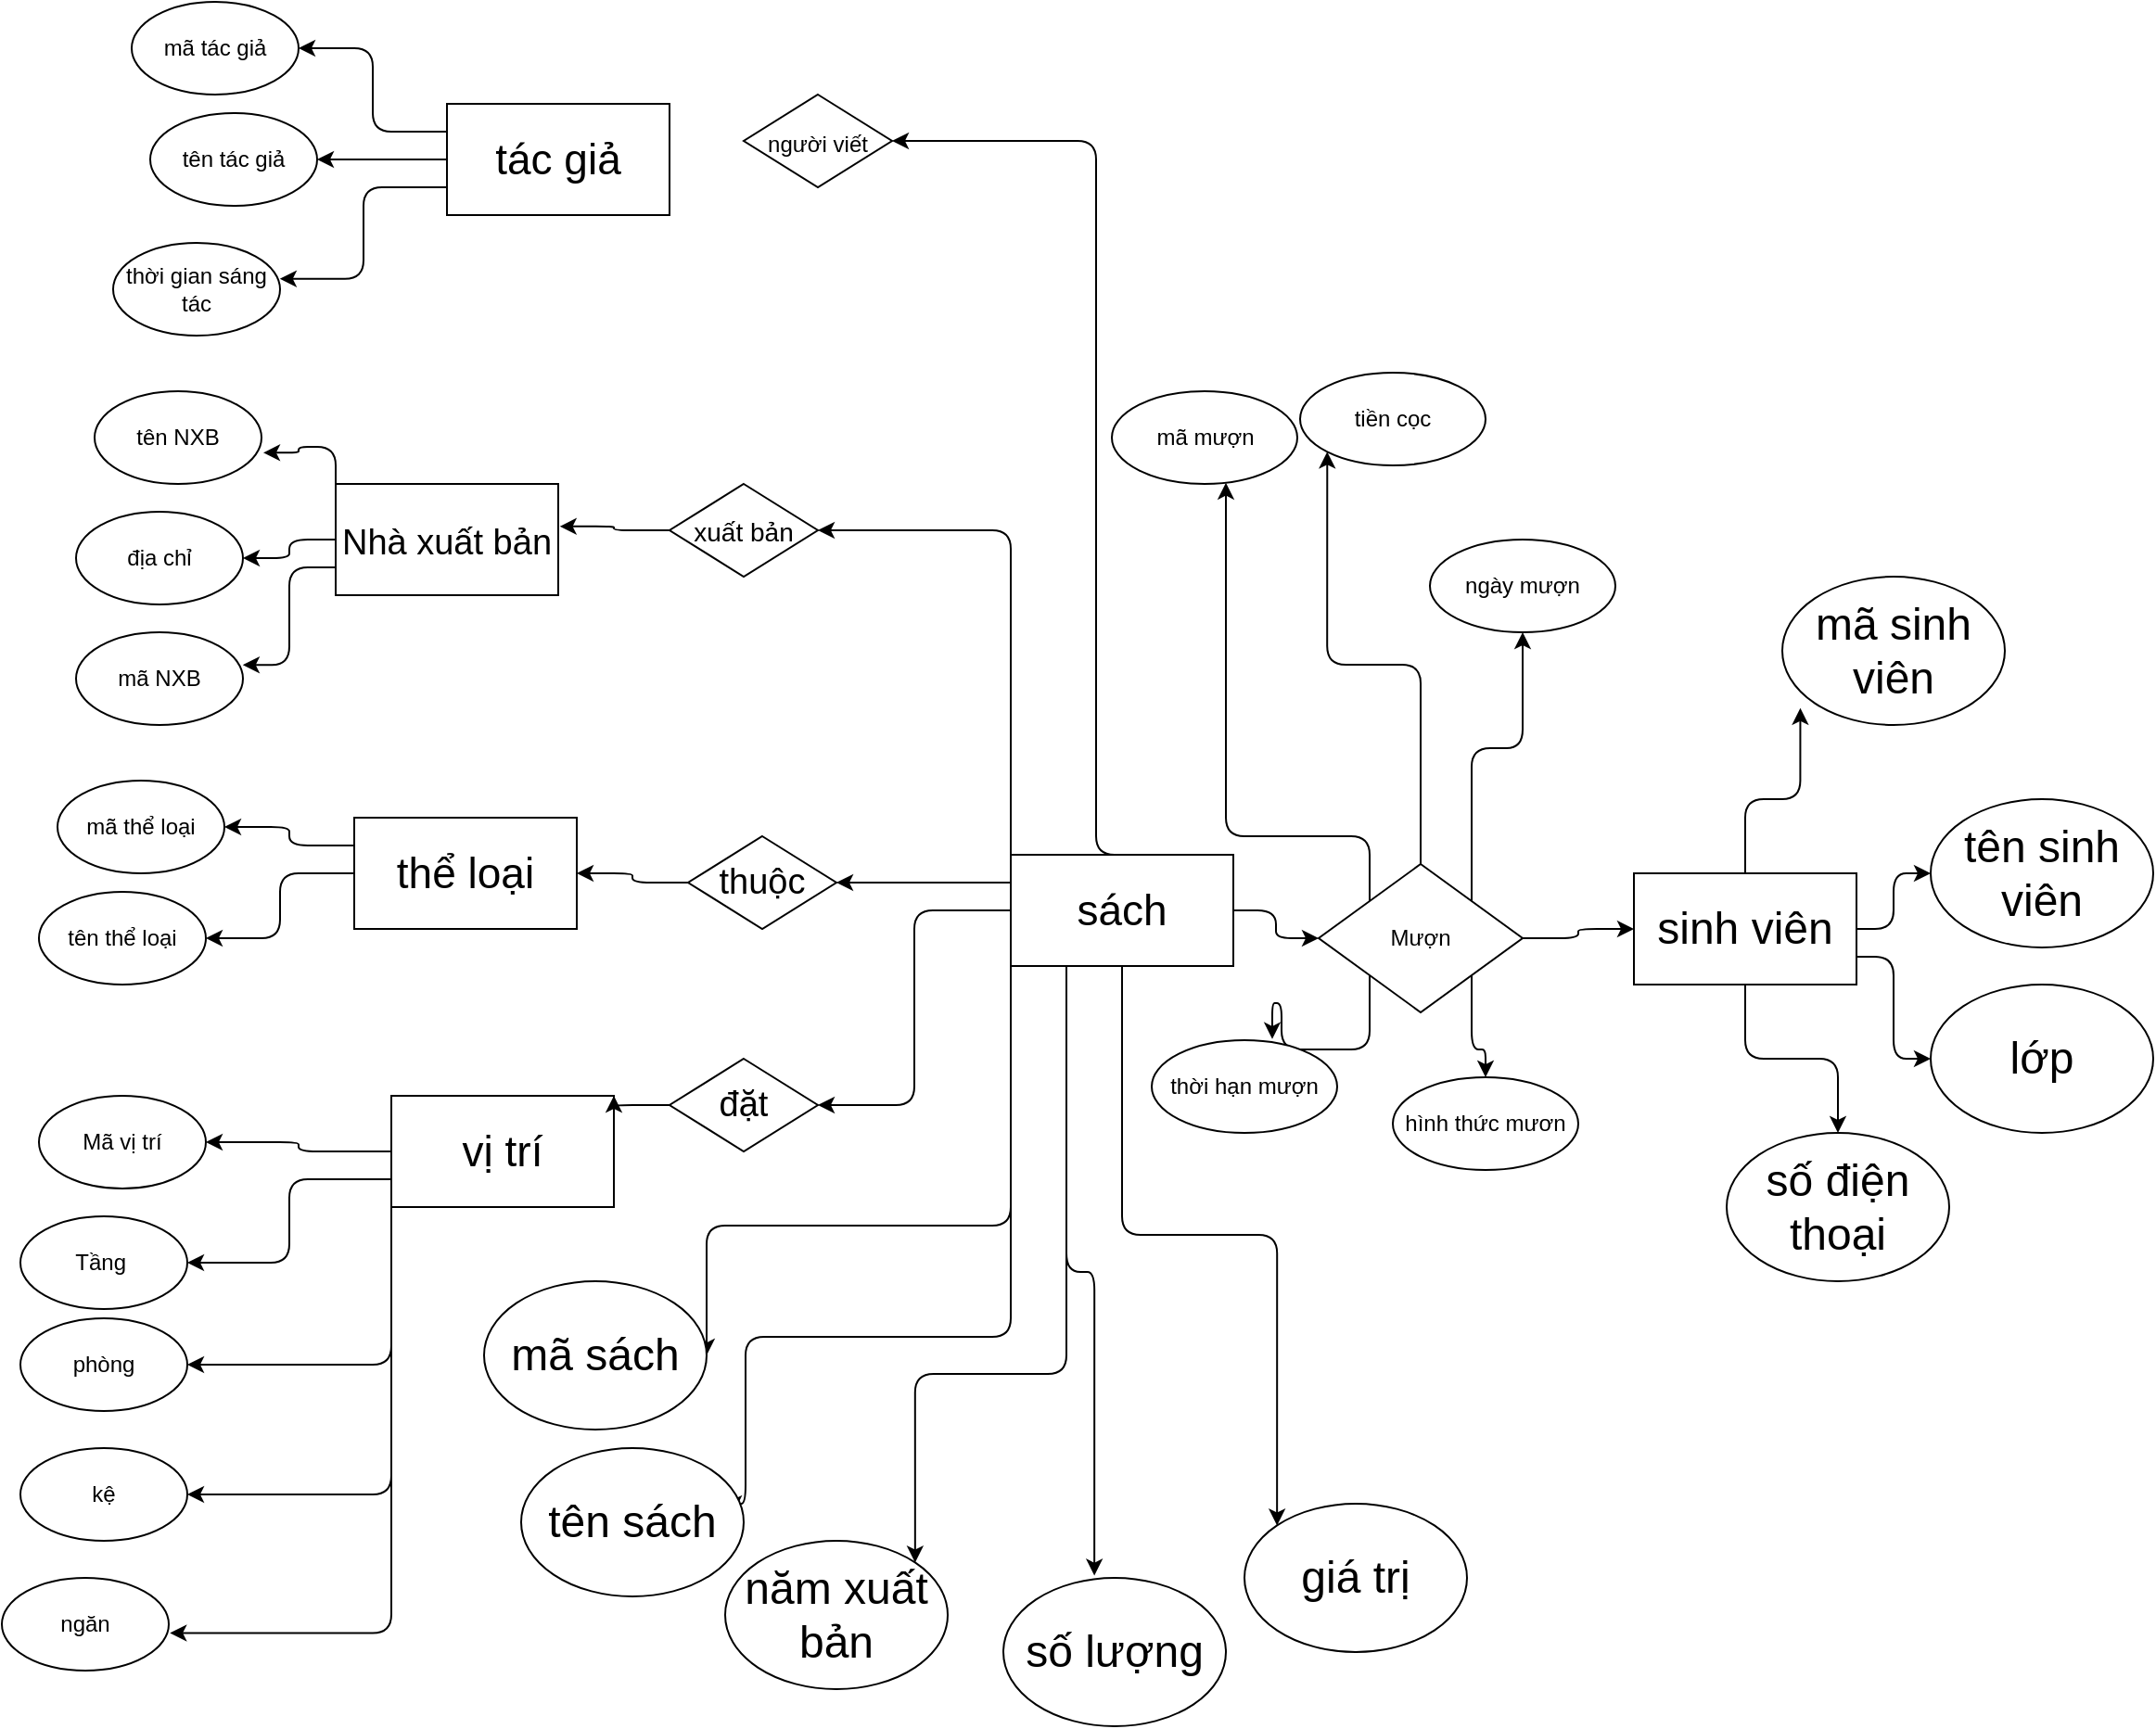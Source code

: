 <mxfile version="16.4.3" type="github">
  <diagram id="JXB2uNUG1lMiHSOFnsd8" name="Page-1">
    <mxGraphModel dx="2756" dy="2312" grid="1" gridSize="10" guides="1" tooltips="1" connect="1" arrows="1" fold="1" page="1" pageScale="1" pageWidth="827" pageHeight="1169" math="0" shadow="0">
      <root>
        <mxCell id="0" />
        <mxCell id="1" parent="0" />
        <mxCell id="igdBZrubvWAaBo7rHXdO-22" style="edgeStyle=orthogonalEdgeStyle;curved=0;rounded=1;sketch=0;orthogonalLoop=1;jettySize=auto;html=1;exitX=0.75;exitY=0;exitDx=0;exitDy=0;entryX=1;entryY=0.5;entryDx=0;entryDy=0;" edge="1" parent="1" source="igdBZrubvWAaBo7rHXdO-4" target="igdBZrubvWAaBo7rHXdO-12">
          <mxGeometry relative="1" as="geometry">
            <Array as="points">
              <mxPoint x="-190" y="120" />
            </Array>
          </mxGeometry>
        </mxCell>
        <mxCell id="igdBZrubvWAaBo7rHXdO-69" style="edgeStyle=orthogonalEdgeStyle;curved=0;rounded=1;sketch=0;orthogonalLoop=1;jettySize=auto;html=1;exitX=1;exitY=0.5;exitDx=0;exitDy=0;entryX=0;entryY=0.5;entryDx=0;entryDy=0;" edge="1" parent="1" source="igdBZrubvWAaBo7rHXdO-4" target="igdBZrubvWAaBo7rHXdO-24">
          <mxGeometry relative="1" as="geometry" />
        </mxCell>
        <mxCell id="igdBZrubvWAaBo7rHXdO-114" style="edgeStyle=orthogonalEdgeStyle;curved=0;rounded=1;sketch=0;orthogonalLoop=1;jettySize=auto;html=1;exitX=0;exitY=0;exitDx=0;exitDy=0;entryX=1;entryY=0.5;entryDx=0;entryDy=0;" edge="1" parent="1" source="igdBZrubvWAaBo7rHXdO-4" target="igdBZrubvWAaBo7rHXdO-13">
          <mxGeometry relative="1" as="geometry" />
        </mxCell>
        <mxCell id="igdBZrubvWAaBo7rHXdO-115" style="edgeStyle=orthogonalEdgeStyle;curved=0;rounded=1;sketch=0;orthogonalLoop=1;jettySize=auto;html=1;exitX=0;exitY=0.25;exitDx=0;exitDy=0;entryX=1;entryY=0.5;entryDx=0;entryDy=0;" edge="1" parent="1" source="igdBZrubvWAaBo7rHXdO-4" target="igdBZrubvWAaBo7rHXdO-14">
          <mxGeometry relative="1" as="geometry" />
        </mxCell>
        <mxCell id="igdBZrubvWAaBo7rHXdO-118" style="edgeStyle=orthogonalEdgeStyle;curved=0;rounded=1;sketch=0;orthogonalLoop=1;jettySize=auto;html=1;exitX=0;exitY=0.5;exitDx=0;exitDy=0;entryX=1;entryY=0.5;entryDx=0;entryDy=0;" edge="1" parent="1" source="igdBZrubvWAaBo7rHXdO-4" target="igdBZrubvWAaBo7rHXdO-15">
          <mxGeometry relative="1" as="geometry" />
        </mxCell>
        <mxCell id="igdBZrubvWAaBo7rHXdO-129" style="edgeStyle=orthogonalEdgeStyle;curved=0;rounded=1;sketch=0;orthogonalLoop=1;jettySize=auto;html=1;exitX=0;exitY=1;exitDx=0;exitDy=0;entryX=1;entryY=0.5;entryDx=0;entryDy=0;fontSize=24;" edge="1" parent="1" source="igdBZrubvWAaBo7rHXdO-4" target="igdBZrubvWAaBo7rHXdO-125">
          <mxGeometry relative="1" as="geometry">
            <Array as="points">
              <mxPoint x="-236" y="320" />
              <mxPoint x="-400" y="320" />
            </Array>
          </mxGeometry>
        </mxCell>
        <mxCell id="igdBZrubvWAaBo7rHXdO-130" style="edgeStyle=orthogonalEdgeStyle;curved=0;rounded=1;sketch=0;orthogonalLoop=1;jettySize=auto;html=1;exitX=0;exitY=1;exitDx=0;exitDy=0;fontSize=24;" edge="1" parent="1" source="igdBZrubvWAaBo7rHXdO-4">
          <mxGeometry relative="1" as="geometry">
            <mxPoint x="-390" y="470" as="targetPoint" />
            <Array as="points">
              <mxPoint x="-236" y="380" />
              <mxPoint x="-379" y="380" />
            </Array>
          </mxGeometry>
        </mxCell>
        <mxCell id="igdBZrubvWAaBo7rHXdO-131" style="edgeStyle=orthogonalEdgeStyle;curved=0;rounded=1;sketch=0;orthogonalLoop=1;jettySize=auto;html=1;exitX=0.25;exitY=1;exitDx=0;exitDy=0;entryX=1;entryY=0;entryDx=0;entryDy=0;fontSize=24;" edge="1" parent="1" source="igdBZrubvWAaBo7rHXdO-4" target="igdBZrubvWAaBo7rHXdO-128">
          <mxGeometry relative="1" as="geometry">
            <Array as="points">
              <mxPoint x="-206" y="400" />
              <mxPoint x="-288" y="400" />
            </Array>
          </mxGeometry>
        </mxCell>
        <mxCell id="igdBZrubvWAaBo7rHXdO-132" style="edgeStyle=orthogonalEdgeStyle;curved=0;rounded=1;sketch=0;orthogonalLoop=1;jettySize=auto;html=1;exitX=0.25;exitY=1;exitDx=0;exitDy=0;entryX=0.409;entryY=-0.015;entryDx=0;entryDy=0;entryPerimeter=0;fontSize=24;" edge="1" parent="1" source="igdBZrubvWAaBo7rHXdO-4" target="igdBZrubvWAaBo7rHXdO-122">
          <mxGeometry relative="1" as="geometry" />
        </mxCell>
        <mxCell id="igdBZrubvWAaBo7rHXdO-133" style="edgeStyle=orthogonalEdgeStyle;curved=0;rounded=1;sketch=0;orthogonalLoop=1;jettySize=auto;html=1;exitX=0.5;exitY=1;exitDx=0;exitDy=0;entryX=0;entryY=0;entryDx=0;entryDy=0;fontSize=24;" edge="1" parent="1" source="igdBZrubvWAaBo7rHXdO-4" target="igdBZrubvWAaBo7rHXdO-127">
          <mxGeometry relative="1" as="geometry" />
        </mxCell>
        <mxCell id="igdBZrubvWAaBo7rHXdO-4" value="sách" style="rounded=0;whiteSpace=wrap;html=1;sketch=0;fontSize=23;" vertex="1" parent="1">
          <mxGeometry x="-236" y="120" width="120" height="60" as="geometry" />
        </mxCell>
        <mxCell id="igdBZrubvWAaBo7rHXdO-97" style="edgeStyle=orthogonalEdgeStyle;curved=0;rounded=1;sketch=0;orthogonalLoop=1;jettySize=auto;html=1;exitX=0;exitY=0.5;exitDx=0;exitDy=0;entryX=1;entryY=0.5;entryDx=0;entryDy=0;" edge="1" parent="1" source="igdBZrubvWAaBo7rHXdO-8" target="igdBZrubvWAaBo7rHXdO-36">
          <mxGeometry relative="1" as="geometry" />
        </mxCell>
        <mxCell id="igdBZrubvWAaBo7rHXdO-98" style="edgeStyle=orthogonalEdgeStyle;curved=0;rounded=1;sketch=0;orthogonalLoop=1;jettySize=auto;html=1;exitX=0;exitY=0.75;exitDx=0;exitDy=0;entryX=0.999;entryY=0.352;entryDx=0;entryDy=0;entryPerimeter=0;" edge="1" parent="1" source="igdBZrubvWAaBo7rHXdO-8" target="igdBZrubvWAaBo7rHXdO-35">
          <mxGeometry relative="1" as="geometry" />
        </mxCell>
        <mxCell id="igdBZrubvWAaBo7rHXdO-99" style="edgeStyle=orthogonalEdgeStyle;curved=0;rounded=1;sketch=0;orthogonalLoop=1;jettySize=auto;html=1;exitX=0;exitY=0;exitDx=0;exitDy=0;entryX=1.011;entryY=0.663;entryDx=0;entryDy=0;entryPerimeter=0;" edge="1" parent="1" source="igdBZrubvWAaBo7rHXdO-8" target="igdBZrubvWAaBo7rHXdO-37">
          <mxGeometry relative="1" as="geometry" />
        </mxCell>
        <mxCell id="igdBZrubvWAaBo7rHXdO-8" value="&lt;font style=&quot;font-size: 19px&quot;&gt;Nhà xuất bản&lt;/font&gt;" style="rounded=0;whiteSpace=wrap;html=1;sketch=0;fontSize=23;" vertex="1" parent="1">
          <mxGeometry x="-600" y="-80" width="120" height="60" as="geometry" />
        </mxCell>
        <mxCell id="igdBZrubvWAaBo7rHXdO-100" style="edgeStyle=orthogonalEdgeStyle;curved=0;rounded=1;sketch=0;orthogonalLoop=1;jettySize=auto;html=1;exitX=0;exitY=0.5;exitDx=0;exitDy=0;entryX=1;entryY=0.5;entryDx=0;entryDy=0;" edge="1" parent="1" source="igdBZrubvWAaBo7rHXdO-9" target="igdBZrubvWAaBo7rHXdO-43">
          <mxGeometry relative="1" as="geometry" />
        </mxCell>
        <mxCell id="igdBZrubvWAaBo7rHXdO-101" style="edgeStyle=orthogonalEdgeStyle;curved=0;rounded=1;sketch=0;orthogonalLoop=1;jettySize=auto;html=1;exitX=0;exitY=0.25;exitDx=0;exitDy=0;" edge="1" parent="1" source="igdBZrubvWAaBo7rHXdO-9" target="igdBZrubvWAaBo7rHXdO-44">
          <mxGeometry relative="1" as="geometry" />
        </mxCell>
        <mxCell id="igdBZrubvWAaBo7rHXdO-9" value="thể loại" style="rounded=0;whiteSpace=wrap;html=1;sketch=0;fontSize=23;" vertex="1" parent="1">
          <mxGeometry x="-590" y="100" width="120" height="60" as="geometry" />
        </mxCell>
        <mxCell id="igdBZrubvWAaBo7rHXdO-104" style="edgeStyle=orthogonalEdgeStyle;curved=0;rounded=1;sketch=0;orthogonalLoop=1;jettySize=auto;html=1;exitX=0;exitY=0.5;exitDx=0;exitDy=0;entryX=1;entryY=0.5;entryDx=0;entryDy=0;" edge="1" parent="1" source="igdBZrubvWAaBo7rHXdO-10" target="igdBZrubvWAaBo7rHXdO-47">
          <mxGeometry relative="1" as="geometry" />
        </mxCell>
        <mxCell id="igdBZrubvWAaBo7rHXdO-105" style="edgeStyle=orthogonalEdgeStyle;curved=0;rounded=1;sketch=0;orthogonalLoop=1;jettySize=auto;html=1;exitX=0;exitY=0.75;exitDx=0;exitDy=0;entryX=1;entryY=0.5;entryDx=0;entryDy=0;" edge="1" parent="1" source="igdBZrubvWAaBo7rHXdO-10" target="igdBZrubvWAaBo7rHXdO-50">
          <mxGeometry relative="1" as="geometry" />
        </mxCell>
        <mxCell id="igdBZrubvWAaBo7rHXdO-107" style="edgeStyle=orthogonalEdgeStyle;curved=0;rounded=1;sketch=0;orthogonalLoop=1;jettySize=auto;html=1;exitX=0;exitY=1;exitDx=0;exitDy=0;entryX=1;entryY=0.5;entryDx=0;entryDy=0;" edge="1" parent="1" source="igdBZrubvWAaBo7rHXdO-10" target="igdBZrubvWAaBo7rHXdO-52">
          <mxGeometry relative="1" as="geometry" />
        </mxCell>
        <mxCell id="igdBZrubvWAaBo7rHXdO-110" style="edgeStyle=orthogonalEdgeStyle;curved=0;rounded=1;sketch=0;orthogonalLoop=1;jettySize=auto;html=1;exitX=0;exitY=1;exitDx=0;exitDy=0;entryX=1;entryY=0.5;entryDx=0;entryDy=0;" edge="1" parent="1" source="igdBZrubvWAaBo7rHXdO-10" target="igdBZrubvWAaBo7rHXdO-51">
          <mxGeometry relative="1" as="geometry" />
        </mxCell>
        <mxCell id="igdBZrubvWAaBo7rHXdO-112" style="edgeStyle=orthogonalEdgeStyle;curved=0;rounded=1;sketch=0;orthogonalLoop=1;jettySize=auto;html=1;exitX=0;exitY=1;exitDx=0;exitDy=0;entryX=1.007;entryY=0.594;entryDx=0;entryDy=0;entryPerimeter=0;" edge="1" parent="1" source="igdBZrubvWAaBo7rHXdO-10" target="igdBZrubvWAaBo7rHXdO-53">
          <mxGeometry relative="1" as="geometry" />
        </mxCell>
        <mxCell id="igdBZrubvWAaBo7rHXdO-10" value="vị trí" style="rounded=0;whiteSpace=wrap;html=1;sketch=0;fontSize=23;" vertex="1" parent="1">
          <mxGeometry x="-570" y="250" width="120" height="60" as="geometry" />
        </mxCell>
        <mxCell id="igdBZrubvWAaBo7rHXdO-12" value="&lt;font style=&quot;font-size: 12px&quot;&gt;người viết&lt;/font&gt;" style="rhombus;whiteSpace=wrap;html=1;rounded=0;sketch=0;fontSize=19;" vertex="1" parent="1">
          <mxGeometry x="-380" y="-290" width="80" height="50" as="geometry" />
        </mxCell>
        <mxCell id="igdBZrubvWAaBo7rHXdO-113" style="edgeStyle=orthogonalEdgeStyle;curved=0;rounded=1;sketch=0;orthogonalLoop=1;jettySize=auto;html=1;exitX=0;exitY=0.5;exitDx=0;exitDy=0;entryX=1.007;entryY=0.382;entryDx=0;entryDy=0;entryPerimeter=0;" edge="1" parent="1" source="igdBZrubvWAaBo7rHXdO-13" target="igdBZrubvWAaBo7rHXdO-8">
          <mxGeometry relative="1" as="geometry" />
        </mxCell>
        <mxCell id="igdBZrubvWAaBo7rHXdO-13" value="&lt;font style=&quot;font-size: 14px&quot;&gt;xuất bản&lt;/font&gt;" style="rhombus;whiteSpace=wrap;html=1;rounded=0;sketch=0;fontSize=19;" vertex="1" parent="1">
          <mxGeometry x="-420" y="-80" width="80" height="50" as="geometry" />
        </mxCell>
        <mxCell id="igdBZrubvWAaBo7rHXdO-116" style="edgeStyle=orthogonalEdgeStyle;curved=0;rounded=1;sketch=0;orthogonalLoop=1;jettySize=auto;html=1;exitX=0;exitY=0.5;exitDx=0;exitDy=0;entryX=1;entryY=0.5;entryDx=0;entryDy=0;" edge="1" parent="1" source="igdBZrubvWAaBo7rHXdO-14" target="igdBZrubvWAaBo7rHXdO-9">
          <mxGeometry relative="1" as="geometry" />
        </mxCell>
        <mxCell id="igdBZrubvWAaBo7rHXdO-14" value="thuộc" style="rhombus;whiteSpace=wrap;html=1;rounded=0;sketch=0;fontSize=19;" vertex="1" parent="1">
          <mxGeometry x="-410" y="110" width="80" height="50" as="geometry" />
        </mxCell>
        <mxCell id="igdBZrubvWAaBo7rHXdO-120" style="edgeStyle=orthogonalEdgeStyle;curved=0;rounded=1;sketch=0;orthogonalLoop=1;jettySize=auto;html=1;exitX=0;exitY=0.5;exitDx=0;exitDy=0;entryX=1;entryY=0;entryDx=0;entryDy=0;" edge="1" parent="1" source="igdBZrubvWAaBo7rHXdO-15" target="igdBZrubvWAaBo7rHXdO-10">
          <mxGeometry relative="1" as="geometry" />
        </mxCell>
        <mxCell id="igdBZrubvWAaBo7rHXdO-15" value="đặt" style="rhombus;whiteSpace=wrap;html=1;rounded=0;sketch=0;fontSize=19;" vertex="1" parent="1">
          <mxGeometry x="-420" y="230" width="80" height="50" as="geometry" />
        </mxCell>
        <mxCell id="igdBZrubvWAaBo7rHXdO-77" style="edgeStyle=orthogonalEdgeStyle;curved=0;rounded=1;sketch=0;orthogonalLoop=1;jettySize=auto;html=1;exitX=1;exitY=0;exitDx=0;exitDy=0;" edge="1" parent="1" source="igdBZrubvWAaBo7rHXdO-24" target="igdBZrubvWAaBo7rHXdO-72">
          <mxGeometry relative="1" as="geometry" />
        </mxCell>
        <mxCell id="igdBZrubvWAaBo7rHXdO-81" style="edgeStyle=orthogonalEdgeStyle;curved=0;rounded=1;sketch=0;orthogonalLoop=1;jettySize=auto;html=1;exitX=0;exitY=0;exitDx=0;exitDy=0;" edge="1" parent="1" source="igdBZrubvWAaBo7rHXdO-24" target="igdBZrubvWAaBo7rHXdO-70">
          <mxGeometry relative="1" as="geometry">
            <Array as="points">
              <mxPoint x="-43" y="110" />
              <mxPoint x="-120" y="110" />
            </Array>
          </mxGeometry>
        </mxCell>
        <mxCell id="igdBZrubvWAaBo7rHXdO-85" style="edgeStyle=orthogonalEdgeStyle;curved=0;rounded=1;sketch=0;orthogonalLoop=1;jettySize=auto;html=1;exitX=0.5;exitY=0;exitDx=0;exitDy=0;entryX=0;entryY=1;entryDx=0;entryDy=0;" edge="1" parent="1" source="igdBZrubvWAaBo7rHXdO-24" target="igdBZrubvWAaBo7rHXdO-82">
          <mxGeometry relative="1" as="geometry" />
        </mxCell>
        <mxCell id="igdBZrubvWAaBo7rHXdO-134" style="edgeStyle=orthogonalEdgeStyle;curved=0;rounded=1;sketch=0;orthogonalLoop=1;jettySize=auto;html=1;exitX=0;exitY=1;exitDx=0;exitDy=0;entryX=0.65;entryY=-0.012;entryDx=0;entryDy=0;entryPerimeter=0;fontSize=24;" edge="1" parent="1" source="igdBZrubvWAaBo7rHXdO-24" target="igdBZrubvWAaBo7rHXdO-73">
          <mxGeometry relative="1" as="geometry" />
        </mxCell>
        <mxCell id="igdBZrubvWAaBo7rHXdO-135" style="edgeStyle=orthogonalEdgeStyle;curved=0;rounded=1;sketch=0;orthogonalLoop=1;jettySize=auto;html=1;exitX=1;exitY=1;exitDx=0;exitDy=0;fontSize=24;" edge="1" parent="1" source="igdBZrubvWAaBo7rHXdO-24" target="igdBZrubvWAaBo7rHXdO-74">
          <mxGeometry relative="1" as="geometry" />
        </mxCell>
        <mxCell id="igdBZrubvWAaBo7rHXdO-137" style="edgeStyle=orthogonalEdgeStyle;curved=0;rounded=1;sketch=0;orthogonalLoop=1;jettySize=auto;html=1;exitX=1;exitY=0.5;exitDx=0;exitDy=0;entryX=0;entryY=0.5;entryDx=0;entryDy=0;fontSize=24;" edge="1" parent="1" source="igdBZrubvWAaBo7rHXdO-24" target="igdBZrubvWAaBo7rHXdO-136">
          <mxGeometry relative="1" as="geometry" />
        </mxCell>
        <mxCell id="igdBZrubvWAaBo7rHXdO-24" value="Mượn" style="rhombus;whiteSpace=wrap;html=1;rounded=0;sketch=0;fontSize=12;" vertex="1" parent="1">
          <mxGeometry x="-70" y="125" width="110" height="80" as="geometry" />
        </mxCell>
        <mxCell id="igdBZrubvWAaBo7rHXdO-30" value="tên tác giả" style="ellipse;whiteSpace=wrap;html=1;rounded=0;sketch=0;" vertex="1" parent="1">
          <mxGeometry x="-700" y="-280" width="90" height="50" as="geometry" />
        </mxCell>
        <mxCell id="igdBZrubvWAaBo7rHXdO-33" value="thời gian sáng tác" style="ellipse;whiteSpace=wrap;html=1;rounded=0;sketch=0;" vertex="1" parent="1">
          <mxGeometry x="-720" y="-210" width="90" height="50" as="geometry" />
        </mxCell>
        <mxCell id="igdBZrubvWAaBo7rHXdO-35" value="mã NXB" style="ellipse;whiteSpace=wrap;html=1;rounded=0;sketch=0;" vertex="1" parent="1">
          <mxGeometry x="-740" width="90" height="50" as="geometry" />
        </mxCell>
        <mxCell id="igdBZrubvWAaBo7rHXdO-36" value="địa chỉ" style="ellipse;whiteSpace=wrap;html=1;rounded=0;sketch=0;" vertex="1" parent="1">
          <mxGeometry x="-740" y="-65" width="90" height="50" as="geometry" />
        </mxCell>
        <mxCell id="igdBZrubvWAaBo7rHXdO-37" value="tên NXB" style="ellipse;whiteSpace=wrap;html=1;rounded=0;sketch=0;" vertex="1" parent="1">
          <mxGeometry x="-730" y="-130" width="90" height="50" as="geometry" />
        </mxCell>
        <mxCell id="igdBZrubvWAaBo7rHXdO-43" value="tên thể loại" style="ellipse;whiteSpace=wrap;html=1;rounded=0;sketch=0;" vertex="1" parent="1">
          <mxGeometry x="-760" y="140" width="90" height="50" as="geometry" />
        </mxCell>
        <mxCell id="igdBZrubvWAaBo7rHXdO-44" value="mã thể loại" style="ellipse;whiteSpace=wrap;html=1;rounded=0;sketch=0;" vertex="1" parent="1">
          <mxGeometry x="-750" y="80" width="90" height="50" as="geometry" />
        </mxCell>
        <mxCell id="igdBZrubvWAaBo7rHXdO-47" value="Mã vị trí" style="ellipse;whiteSpace=wrap;html=1;rounded=0;sketch=0;" vertex="1" parent="1">
          <mxGeometry x="-760" y="250" width="90" height="50" as="geometry" />
        </mxCell>
        <mxCell id="igdBZrubvWAaBo7rHXdO-50" value="Tầng&amp;nbsp;" style="ellipse;whiteSpace=wrap;html=1;rounded=0;sketch=0;" vertex="1" parent="1">
          <mxGeometry x="-770" y="315" width="90" height="50" as="geometry" />
        </mxCell>
        <mxCell id="igdBZrubvWAaBo7rHXdO-51" value="phòng" style="ellipse;whiteSpace=wrap;html=1;rounded=0;sketch=0;" vertex="1" parent="1">
          <mxGeometry x="-770" y="370" width="90" height="50" as="geometry" />
        </mxCell>
        <mxCell id="igdBZrubvWAaBo7rHXdO-52" value="kệ" style="ellipse;whiteSpace=wrap;html=1;rounded=0;sketch=0;" vertex="1" parent="1">
          <mxGeometry x="-770" y="440" width="90" height="50" as="geometry" />
        </mxCell>
        <mxCell id="igdBZrubvWAaBo7rHXdO-53" value="ngăn" style="ellipse;whiteSpace=wrap;html=1;rounded=0;sketch=0;" vertex="1" parent="1">
          <mxGeometry x="-780" y="510" width="90" height="50" as="geometry" />
        </mxCell>
        <mxCell id="igdBZrubvWAaBo7rHXdO-61" value="mã tác giả&lt;span style=&quot;color: rgba(0 , 0 , 0 , 0) ; font-family: monospace ; font-size: 0px&quot;&gt;%3CmxGraphModel%3E%3Croot%3E%3CmxCell%20id%3D%220%22%2F%3E%3CmxCell%20id%3D%221%22%20parent%3D%220%22%2F%3E%3CmxCell%20id%3D%222%22%20value%3D%22%22%20style%3D%22rhombus%3BwhiteSpace%3Dwrap%3Bhtml%3D1%3Brounded%3D0%3Bsketch%3D0%3BfontSize%3D19%3B%22%20vertex%3D%221%22%20parent%3D%221%22%3E%3CmxGeometry%20x%3D%22360%22%20y%3D%22110%22%20width%3D%2280%22%20height%3D%2250%22%20as%3D%22geometry%22%2F%3E%3C%2FmxCell%3E%3C%2Froot%3E%3C%2FmxGraphModel%3E&lt;/span&gt;" style="ellipse;whiteSpace=wrap;html=1;rounded=0;sketch=0;" vertex="1" parent="1">
          <mxGeometry x="-710" y="-340" width="90" height="50" as="geometry" />
        </mxCell>
        <mxCell id="igdBZrubvWAaBo7rHXdO-70" value="mã mượn" style="ellipse;whiteSpace=wrap;html=1;rounded=0;sketch=0;" vertex="1" parent="1">
          <mxGeometry x="-181.5" y="-130" width="100" height="50" as="geometry" />
        </mxCell>
        <mxCell id="igdBZrubvWAaBo7rHXdO-72" value="ngày mượn" style="ellipse;whiteSpace=wrap;html=1;rounded=0;sketch=0;" vertex="1" parent="1">
          <mxGeometry x="-10" y="-50" width="100" height="50" as="geometry" />
        </mxCell>
        <mxCell id="igdBZrubvWAaBo7rHXdO-73" value="thời hạn mượn" style="ellipse;whiteSpace=wrap;html=1;rounded=0;sketch=0;" vertex="1" parent="1">
          <mxGeometry x="-160" y="220" width="100" height="50" as="geometry" />
        </mxCell>
        <mxCell id="igdBZrubvWAaBo7rHXdO-74" value="hình thức mươn" style="ellipse;whiteSpace=wrap;html=1;rounded=0;sketch=0;" vertex="1" parent="1">
          <mxGeometry x="-30" y="240" width="100" height="50" as="geometry" />
        </mxCell>
        <mxCell id="igdBZrubvWAaBo7rHXdO-82" value="tiền cọc" style="ellipse;whiteSpace=wrap;html=1;rounded=0;sketch=0;" vertex="1" parent="1">
          <mxGeometry x="-80" y="-140" width="100" height="50" as="geometry" />
        </mxCell>
        <mxCell id="igdBZrubvWAaBo7rHXdO-94" style="edgeStyle=orthogonalEdgeStyle;curved=0;rounded=1;sketch=0;orthogonalLoop=1;jettySize=auto;html=1;exitX=0;exitY=0.25;exitDx=0;exitDy=0;entryX=1;entryY=0.5;entryDx=0;entryDy=0;" edge="1" parent="1" source="igdBZrubvWAaBo7rHXdO-7" target="igdBZrubvWAaBo7rHXdO-61">
          <mxGeometry relative="1" as="geometry" />
        </mxCell>
        <mxCell id="igdBZrubvWAaBo7rHXdO-95" style="edgeStyle=orthogonalEdgeStyle;curved=0;rounded=1;sketch=0;orthogonalLoop=1;jettySize=auto;html=1;exitX=0;exitY=0.5;exitDx=0;exitDy=0;" edge="1" parent="1" source="igdBZrubvWAaBo7rHXdO-7" target="igdBZrubvWAaBo7rHXdO-30">
          <mxGeometry relative="1" as="geometry" />
        </mxCell>
        <mxCell id="igdBZrubvWAaBo7rHXdO-96" style="edgeStyle=orthogonalEdgeStyle;curved=0;rounded=1;sketch=0;orthogonalLoop=1;jettySize=auto;html=1;exitX=0;exitY=0.75;exitDx=0;exitDy=0;entryX=0.999;entryY=0.387;entryDx=0;entryDy=0;entryPerimeter=0;" edge="1" parent="1" source="igdBZrubvWAaBo7rHXdO-7" target="igdBZrubvWAaBo7rHXdO-33">
          <mxGeometry relative="1" as="geometry" />
        </mxCell>
        <mxCell id="igdBZrubvWAaBo7rHXdO-7" value="tác giả" style="rounded=0;whiteSpace=wrap;html=1;sketch=0;fontSize=23;" vertex="1" parent="1">
          <mxGeometry x="-540" y="-285" width="120" height="60" as="geometry" />
        </mxCell>
        <mxCell id="igdBZrubvWAaBo7rHXdO-122" value="&lt;font style=&quot;font-size: 24px&quot;&gt;số lượng&lt;/font&gt;" style="ellipse;whiteSpace=wrap;html=1;rounded=0;sketch=0;" vertex="1" parent="1">
          <mxGeometry x="-240" y="510" width="120" height="80" as="geometry" />
        </mxCell>
        <mxCell id="igdBZrubvWAaBo7rHXdO-125" value="&lt;font style=&quot;font-size: 24px&quot;&gt;mã sách&lt;/font&gt;" style="ellipse;whiteSpace=wrap;html=1;rounded=0;sketch=0;" vertex="1" parent="1">
          <mxGeometry x="-520" y="350" width="120" height="80" as="geometry" />
        </mxCell>
        <mxCell id="igdBZrubvWAaBo7rHXdO-126" value="&lt;font style=&quot;font-size: 24px&quot;&gt;tên sách&lt;/font&gt;" style="ellipse;whiteSpace=wrap;html=1;rounded=0;sketch=0;" vertex="1" parent="1">
          <mxGeometry x="-500" y="440" width="120" height="80" as="geometry" />
        </mxCell>
        <mxCell id="igdBZrubvWAaBo7rHXdO-127" value="&lt;font style=&quot;font-size: 24px&quot;&gt;giá trị&lt;/font&gt;" style="ellipse;whiteSpace=wrap;html=1;rounded=0;sketch=0;" vertex="1" parent="1">
          <mxGeometry x="-110" y="470" width="120" height="80" as="geometry" />
        </mxCell>
        <mxCell id="igdBZrubvWAaBo7rHXdO-128" value="&lt;font style=&quot;font-size: 24px&quot;&gt;năm xuất bản&lt;/font&gt;" style="ellipse;whiteSpace=wrap;html=1;rounded=0;sketch=0;" vertex="1" parent="1">
          <mxGeometry x="-390" y="490" width="120" height="80" as="geometry" />
        </mxCell>
        <mxCell id="igdBZrubvWAaBo7rHXdO-141" style="edgeStyle=orthogonalEdgeStyle;curved=0;rounded=1;sketch=0;orthogonalLoop=1;jettySize=auto;html=1;exitX=0.5;exitY=0;exitDx=0;exitDy=0;entryX=0.081;entryY=0.886;entryDx=0;entryDy=0;entryPerimeter=0;fontSize=24;" edge="1" parent="1" source="igdBZrubvWAaBo7rHXdO-136" target="igdBZrubvWAaBo7rHXdO-138">
          <mxGeometry relative="1" as="geometry" />
        </mxCell>
        <mxCell id="igdBZrubvWAaBo7rHXdO-142" style="edgeStyle=orthogonalEdgeStyle;curved=0;rounded=1;sketch=0;orthogonalLoop=1;jettySize=auto;html=1;exitX=1;exitY=0.5;exitDx=0;exitDy=0;entryX=0;entryY=0.5;entryDx=0;entryDy=0;fontSize=24;" edge="1" parent="1" source="igdBZrubvWAaBo7rHXdO-136" target="igdBZrubvWAaBo7rHXdO-139">
          <mxGeometry relative="1" as="geometry" />
        </mxCell>
        <mxCell id="igdBZrubvWAaBo7rHXdO-145" style="edgeStyle=orthogonalEdgeStyle;curved=0;rounded=1;sketch=0;orthogonalLoop=1;jettySize=auto;html=1;exitX=1;exitY=0.75;exitDx=0;exitDy=0;fontSize=24;" edge="1" parent="1" source="igdBZrubvWAaBo7rHXdO-136" target="igdBZrubvWAaBo7rHXdO-140">
          <mxGeometry relative="1" as="geometry" />
        </mxCell>
        <mxCell id="igdBZrubvWAaBo7rHXdO-146" style="edgeStyle=orthogonalEdgeStyle;curved=0;rounded=1;sketch=0;orthogonalLoop=1;jettySize=auto;html=1;exitX=0.5;exitY=1;exitDx=0;exitDy=0;fontSize=24;" edge="1" parent="1" source="igdBZrubvWAaBo7rHXdO-136" target="igdBZrubvWAaBo7rHXdO-144">
          <mxGeometry relative="1" as="geometry" />
        </mxCell>
        <mxCell id="igdBZrubvWAaBo7rHXdO-136" value="sinh viên" style="rounded=0;whiteSpace=wrap;html=1;sketch=0;fontSize=24;" vertex="1" parent="1">
          <mxGeometry x="100" y="130" width="120" height="60" as="geometry" />
        </mxCell>
        <mxCell id="igdBZrubvWAaBo7rHXdO-138" value="mã sinh viên" style="ellipse;whiteSpace=wrap;html=1;rounded=0;sketch=0;fontSize=24;" vertex="1" parent="1">
          <mxGeometry x="180" y="-30" width="120" height="80" as="geometry" />
        </mxCell>
        <mxCell id="igdBZrubvWAaBo7rHXdO-139" value="&lt;font style=&quot;font-size: 24px&quot;&gt;tên sinh viên&lt;/font&gt;" style="ellipse;whiteSpace=wrap;html=1;rounded=0;sketch=0;" vertex="1" parent="1">
          <mxGeometry x="260" y="90" width="120" height="80" as="geometry" />
        </mxCell>
        <mxCell id="igdBZrubvWAaBo7rHXdO-140" value="&lt;font style=&quot;font-size: 24px&quot;&gt;lớp&lt;/font&gt;" style="ellipse;whiteSpace=wrap;html=1;rounded=0;sketch=0;" vertex="1" parent="1">
          <mxGeometry x="260" y="190" width="120" height="80" as="geometry" />
        </mxCell>
        <mxCell id="igdBZrubvWAaBo7rHXdO-144" value="&lt;font style=&quot;font-size: 24px&quot;&gt;số điện thoại&lt;/font&gt;" style="ellipse;whiteSpace=wrap;html=1;rounded=0;sketch=0;" vertex="1" parent="1">
          <mxGeometry x="150" y="270" width="120" height="80" as="geometry" />
        </mxCell>
      </root>
    </mxGraphModel>
  </diagram>
</mxfile>
